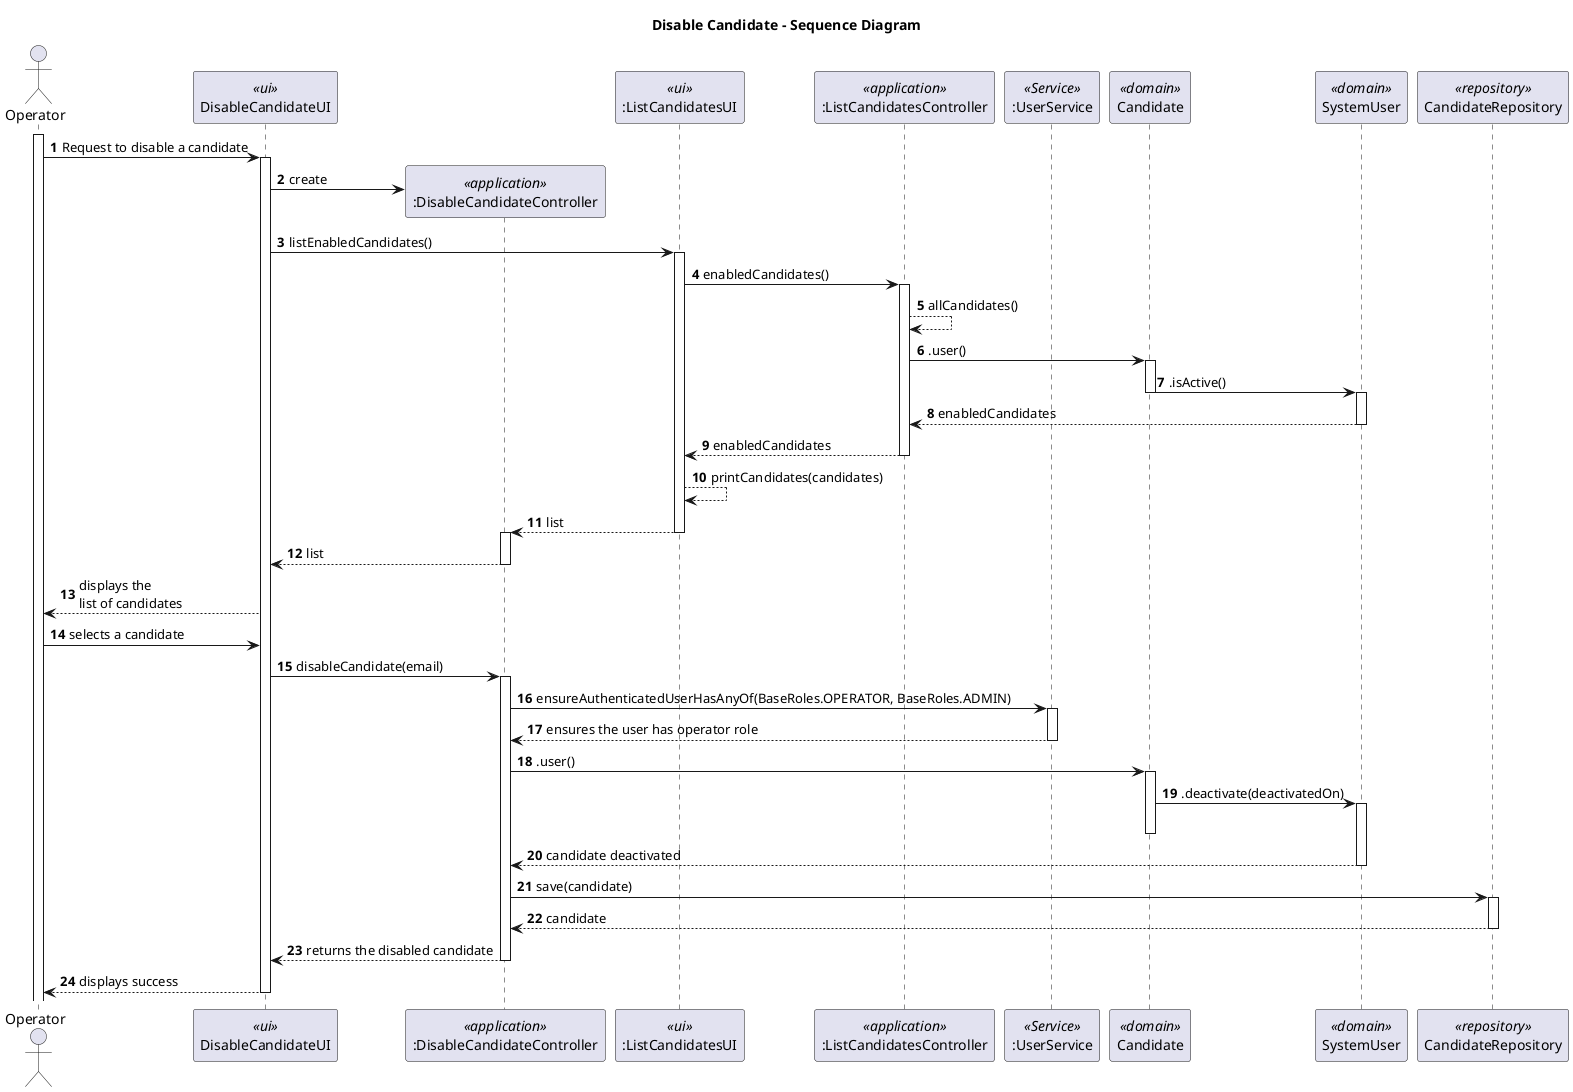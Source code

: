 @startuml

title Disable Candidate - Sequence Diagram

autonumber
actor Operator as ADM
participant "DisableCandidateUI" as UI <<ui>>
participant ":DisableCandidateController" as CTRL <<application>>
participant ":ListCandidatesUI" as LUI <<ui>>
participant ":ListCandidatesController" as LCTRL <<application>>
participant ":UserService" as AS <<Service>>
participant "Candidate" as User <<domain>>
participant "SystemUser" as SYS <<domain>>
participant "CandidateRepository" as REPO <<repository>>


activate ADM
ADM-> UI : Request to disable a candidate
activate UI
UI -> CTRL** : create
UI -> LUI: listEnabledCandidates()
deactivate CTRL
activate LUI
LUI->LCTRL:enabledCandidates()
activate LCTRL
LCTRL-->LCTRL: allCandidates()
LCTRL-> User: .user()
activate User
User-> SYS : .isActive()
deactivate User
activate SYS
SYS-->LCTRL:enabledCandidates
deactivate SYS
LCTRL-->LUI:enabledCandidates
deactivate LCTRL
LUI-->LUI:printCandidates(candidates)
LUI-->CTRL: list
deactivate LUI
activate CTRL
CTRL-->UI:list
deactivate CTRL
UI --> ADM : displays the \nlist of candidates
deactivate LUI
ADM -> UI : selects a candidate
UI -> CTRL : disableCandidate(email)
activate CTRL
CTRL-> AS:ensureAuthenticatedUserHasAnyOf(BaseRoles.OPERATOR, BaseRoles.ADMIN)
activate AS
AS--> CTRL: ensures the user has operator role
deactivate AS
CTRL->User :.user()
activate User
User->SYS: .deactivate(deactivatedOn)
activate SYS
deactivate User
SYS--> CTRL: candidate deactivated
deactivate SYS
CTRL->REPO : save(candidate)
activate REPO
REPO--> CTRL: candidate
deactivate REPO
CTRL --> UI : returns the disabled candidate
deactivate CTRL
UI --> ADM : displays success
deactivate UI


@enduml
